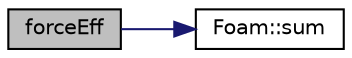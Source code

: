 digraph "forceEff"
{
  bgcolor="transparent";
  edge [fontname="Helvetica",fontsize="10",labelfontname="Helvetica",labelfontsize="10"];
  node [fontname="Helvetica",fontsize="10",shape=record];
  rankdir="LR";
  Node1763 [label="forceEff",height=0.2,width=0.4,color="black", fillcolor="grey75", style="filled", fontcolor="black"];
  Node1763 -> Node1764 [color="midnightblue",fontsize="10",style="solid",fontname="Helvetica"];
  Node1764 [label="Foam::sum",height=0.2,width=0.4,color="black",URL="$a21851.html#a3d8733143aad0e03b300186ab4bef137"];
}
